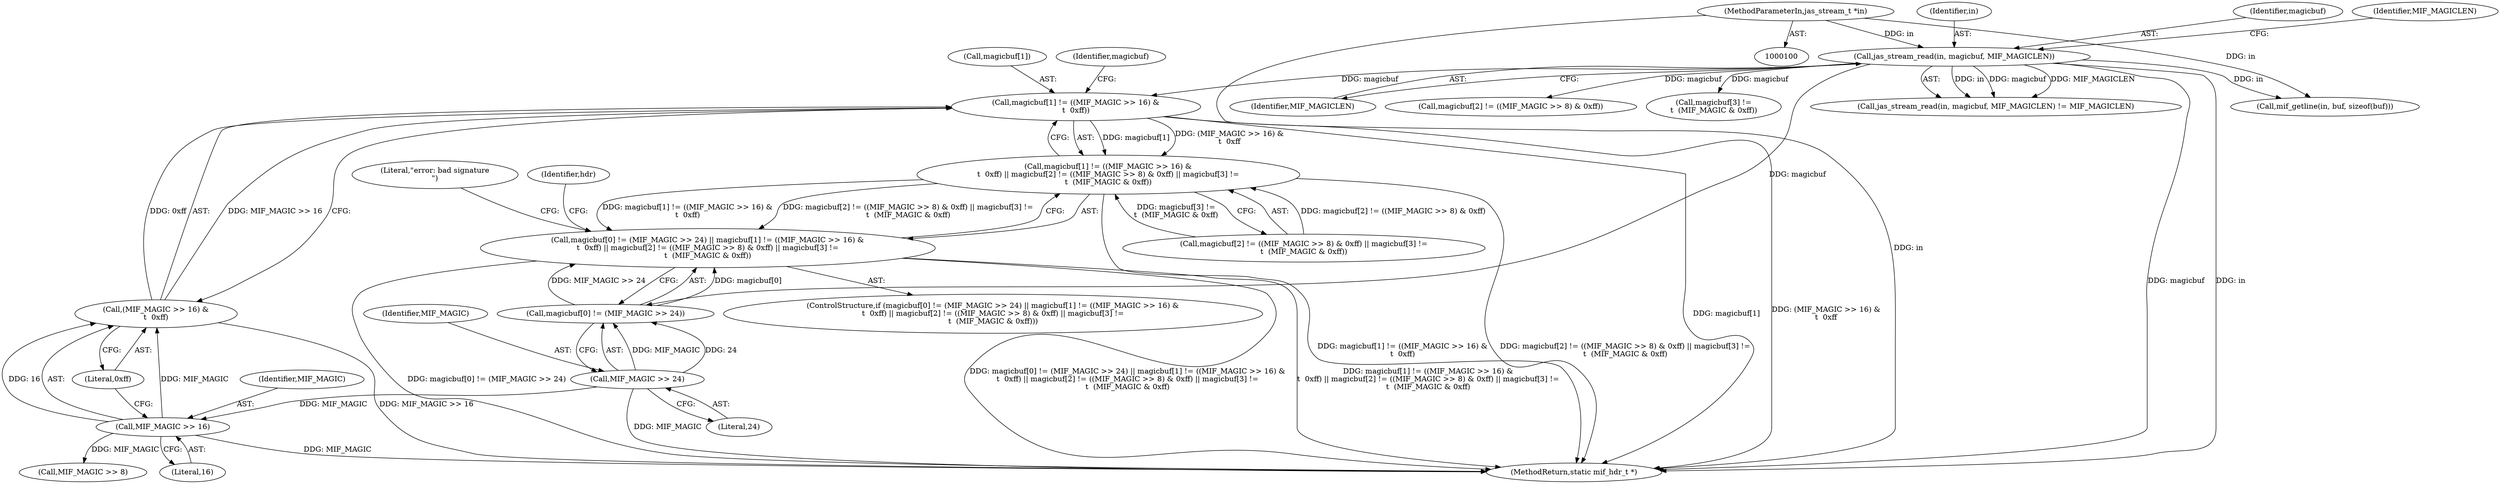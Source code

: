 digraph "0_jasper_d42b2388f7f8e0332c846675133acea151fc557a_42@array" {
"1000134" [label="(Call,magicbuf[1] != ((MIF_MAGIC >> 16) &\n\t  0xff))"];
"1000117" [label="(Call,jas_stream_read(in, magicbuf, MIF_MAGICLEN))"];
"1000101" [label="(MethodParameterIn,jas_stream_t *in)"];
"1000138" [label="(Call,(MIF_MAGIC >> 16) &\n\t  0xff)"];
"1000139" [label="(Call,MIF_MAGIC >> 16)"];
"1000130" [label="(Call,MIF_MAGIC >> 24)"];
"1000133" [label="(Call,magicbuf[1] != ((MIF_MAGIC >> 16) &\n\t  0xff) || magicbuf[2] != ((MIF_MAGIC >> 8) & 0xff) || magicbuf[3] !=\n\t  (MIF_MAGIC & 0xff))"];
"1000125" [label="(Call,magicbuf[0] != (MIF_MAGIC >> 24) || magicbuf[1] != ((MIF_MAGIC >> 16) &\n\t  0xff) || magicbuf[2] != ((MIF_MAGIC >> 8) & 0xff) || magicbuf[3] !=\n\t  (MIF_MAGIC & 0xff))"];
"1000133" [label="(Call,magicbuf[1] != ((MIF_MAGIC >> 16) &\n\t  0xff) || magicbuf[2] != ((MIF_MAGIC >> 8) & 0xff) || magicbuf[3] !=\n\t  (MIF_MAGIC & 0xff))"];
"1000116" [label="(Call,jas_stream_read(in, magicbuf, MIF_MAGICLEN) != MIF_MAGICLEN)"];
"1000143" [label="(Call,magicbuf[2] != ((MIF_MAGIC >> 8) & 0xff) || magicbuf[3] !=\n\t  (MIF_MAGIC & 0xff))"];
"1000124" [label="(ControlStructure,if (magicbuf[0] != (MIF_MAGIC >> 24) || magicbuf[1] != ((MIF_MAGIC >> 16) &\n\t  0xff) || magicbuf[2] != ((MIF_MAGIC >> 8) & 0xff) || magicbuf[3] !=\n\t  (MIF_MAGIC & 0xff)))"];
"1000141" [label="(Literal,16)"];
"1000134" [label="(Call,magicbuf[1] != ((MIF_MAGIC >> 16) &\n\t  0xff))"];
"1000118" [label="(Identifier,in)"];
"1000125" [label="(Call,magicbuf[0] != (MIF_MAGIC >> 24) || magicbuf[1] != ((MIF_MAGIC >> 16) &\n\t  0xff) || magicbuf[2] != ((MIF_MAGIC >> 8) & 0xff) || magicbuf[3] !=\n\t  (MIF_MAGIC & 0xff))"];
"1000119" [label="(Identifier,magicbuf)"];
"1000120" [label="(Identifier,MIF_MAGICLEN)"];
"1000142" [label="(Literal,0xff)"];
"1000140" [label="(Identifier,MIF_MAGIC)"];
"1000162" [label="(Literal,\"error: bad signature\n\")"];
"1000138" [label="(Call,(MIF_MAGIC >> 16) &\n\t  0xff)"];
"1000126" [label="(Call,magicbuf[0] != (MIF_MAGIC >> 24))"];
"1000144" [label="(Call,magicbuf[2] != ((MIF_MAGIC >> 8) & 0xff))"];
"1000130" [label="(Call,MIF_MAGIC >> 24)"];
"1000117" [label="(Call,jas_stream_read(in, magicbuf, MIF_MAGICLEN))"];
"1000135" [label="(Call,magicbuf[1])"];
"1000146" [label="(Identifier,magicbuf)"];
"1000121" [label="(Identifier,MIF_MAGICLEN)"];
"1000101" [label="(MethodParameterIn,jas_stream_t *in)"];
"1000139" [label="(Call,MIF_MAGIC >> 16)"];
"1000149" [label="(Call,MIF_MAGIC >> 8)"];
"1000153" [label="(Call,magicbuf[3] !=\n\t  (MIF_MAGIC & 0xff))"];
"1000132" [label="(Literal,24)"];
"1000179" [label="(Call,mif_getline(in, buf, sizeof(buf)))"];
"1000131" [label="(Identifier,MIF_MAGIC)"];
"1000167" [label="(Identifier,hdr)"];
"1000276" [label="(MethodReturn,static mif_hdr_t *)"];
"1000134" -> "1000133"  [label="AST: "];
"1000134" -> "1000138"  [label="CFG: "];
"1000135" -> "1000134"  [label="AST: "];
"1000138" -> "1000134"  [label="AST: "];
"1000146" -> "1000134"  [label="CFG: "];
"1000133" -> "1000134"  [label="CFG: "];
"1000134" -> "1000276"  [label="DDG: magicbuf[1]"];
"1000134" -> "1000276"  [label="DDG: (MIF_MAGIC >> 16) &\n\t  0xff"];
"1000134" -> "1000133"  [label="DDG: magicbuf[1]"];
"1000134" -> "1000133"  [label="DDG: (MIF_MAGIC >> 16) &\n\t  0xff"];
"1000117" -> "1000134"  [label="DDG: magicbuf"];
"1000138" -> "1000134"  [label="DDG: MIF_MAGIC >> 16"];
"1000138" -> "1000134"  [label="DDG: 0xff"];
"1000117" -> "1000116"  [label="AST: "];
"1000117" -> "1000120"  [label="CFG: "];
"1000118" -> "1000117"  [label="AST: "];
"1000119" -> "1000117"  [label="AST: "];
"1000120" -> "1000117"  [label="AST: "];
"1000121" -> "1000117"  [label="CFG: "];
"1000117" -> "1000276"  [label="DDG: in"];
"1000117" -> "1000276"  [label="DDG: magicbuf"];
"1000117" -> "1000116"  [label="DDG: in"];
"1000117" -> "1000116"  [label="DDG: magicbuf"];
"1000117" -> "1000116"  [label="DDG: MIF_MAGICLEN"];
"1000101" -> "1000117"  [label="DDG: in"];
"1000117" -> "1000126"  [label="DDG: magicbuf"];
"1000117" -> "1000144"  [label="DDG: magicbuf"];
"1000117" -> "1000153"  [label="DDG: magicbuf"];
"1000117" -> "1000179"  [label="DDG: in"];
"1000101" -> "1000100"  [label="AST: "];
"1000101" -> "1000276"  [label="DDG: in"];
"1000101" -> "1000179"  [label="DDG: in"];
"1000138" -> "1000142"  [label="CFG: "];
"1000139" -> "1000138"  [label="AST: "];
"1000142" -> "1000138"  [label="AST: "];
"1000138" -> "1000276"  [label="DDG: MIF_MAGIC >> 16"];
"1000139" -> "1000138"  [label="DDG: MIF_MAGIC"];
"1000139" -> "1000138"  [label="DDG: 16"];
"1000139" -> "1000141"  [label="CFG: "];
"1000140" -> "1000139"  [label="AST: "];
"1000141" -> "1000139"  [label="AST: "];
"1000142" -> "1000139"  [label="CFG: "];
"1000139" -> "1000276"  [label="DDG: MIF_MAGIC"];
"1000130" -> "1000139"  [label="DDG: MIF_MAGIC"];
"1000139" -> "1000149"  [label="DDG: MIF_MAGIC"];
"1000130" -> "1000126"  [label="AST: "];
"1000130" -> "1000132"  [label="CFG: "];
"1000131" -> "1000130"  [label="AST: "];
"1000132" -> "1000130"  [label="AST: "];
"1000126" -> "1000130"  [label="CFG: "];
"1000130" -> "1000276"  [label="DDG: MIF_MAGIC"];
"1000130" -> "1000126"  [label="DDG: MIF_MAGIC"];
"1000130" -> "1000126"  [label="DDG: 24"];
"1000133" -> "1000125"  [label="AST: "];
"1000133" -> "1000143"  [label="CFG: "];
"1000143" -> "1000133"  [label="AST: "];
"1000125" -> "1000133"  [label="CFG: "];
"1000133" -> "1000276"  [label="DDG: magicbuf[1] != ((MIF_MAGIC >> 16) &\n\t  0xff)"];
"1000133" -> "1000276"  [label="DDG: magicbuf[2] != ((MIF_MAGIC >> 8) & 0xff) || magicbuf[3] !=\n\t  (MIF_MAGIC & 0xff)"];
"1000133" -> "1000125"  [label="DDG: magicbuf[1] != ((MIF_MAGIC >> 16) &\n\t  0xff)"];
"1000133" -> "1000125"  [label="DDG: magicbuf[2] != ((MIF_MAGIC >> 8) & 0xff) || magicbuf[3] !=\n\t  (MIF_MAGIC & 0xff)"];
"1000143" -> "1000133"  [label="DDG: magicbuf[2] != ((MIF_MAGIC >> 8) & 0xff)"];
"1000143" -> "1000133"  [label="DDG: magicbuf[3] !=\n\t  (MIF_MAGIC & 0xff)"];
"1000125" -> "1000124"  [label="AST: "];
"1000125" -> "1000126"  [label="CFG: "];
"1000126" -> "1000125"  [label="AST: "];
"1000162" -> "1000125"  [label="CFG: "];
"1000167" -> "1000125"  [label="CFG: "];
"1000125" -> "1000276"  [label="DDG: magicbuf[0] != (MIF_MAGIC >> 24)"];
"1000125" -> "1000276"  [label="DDG: magicbuf[0] != (MIF_MAGIC >> 24) || magicbuf[1] != ((MIF_MAGIC >> 16) &\n\t  0xff) || magicbuf[2] != ((MIF_MAGIC >> 8) & 0xff) || magicbuf[3] !=\n\t  (MIF_MAGIC & 0xff)"];
"1000125" -> "1000276"  [label="DDG: magicbuf[1] != ((MIF_MAGIC >> 16) &\n\t  0xff) || magicbuf[2] != ((MIF_MAGIC >> 8) & 0xff) || magicbuf[3] !=\n\t  (MIF_MAGIC & 0xff)"];
"1000126" -> "1000125"  [label="DDG: magicbuf[0]"];
"1000126" -> "1000125"  [label="DDG: MIF_MAGIC >> 24"];
}
